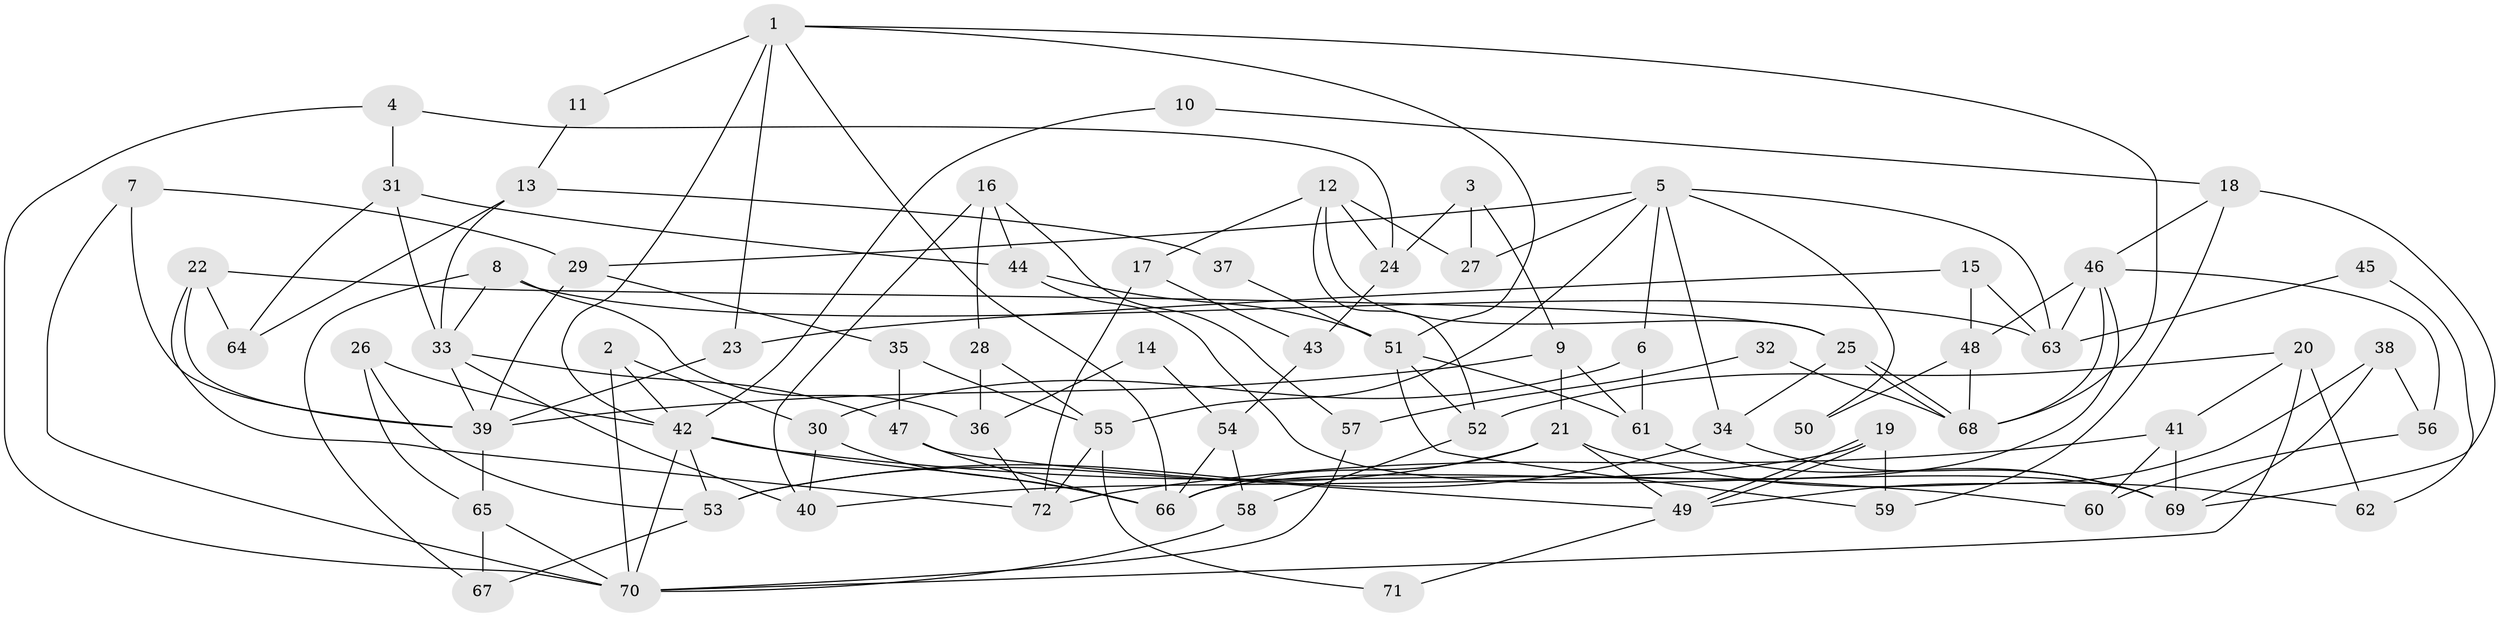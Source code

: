 // coarse degree distribution, {4: 0.19444444444444445, 7: 0.1388888888888889, 3: 0.16666666666666666, 5: 0.19444444444444445, 8: 0.1388888888888889, 6: 0.08333333333333333, 2: 0.05555555555555555, 12: 0.027777777777777776}
// Generated by graph-tools (version 1.1) at 2025/37/03/04/25 23:37:08]
// undirected, 72 vertices, 144 edges
graph export_dot {
  node [color=gray90,style=filled];
  1;
  2;
  3;
  4;
  5;
  6;
  7;
  8;
  9;
  10;
  11;
  12;
  13;
  14;
  15;
  16;
  17;
  18;
  19;
  20;
  21;
  22;
  23;
  24;
  25;
  26;
  27;
  28;
  29;
  30;
  31;
  32;
  33;
  34;
  35;
  36;
  37;
  38;
  39;
  40;
  41;
  42;
  43;
  44;
  45;
  46;
  47;
  48;
  49;
  50;
  51;
  52;
  53;
  54;
  55;
  56;
  57;
  58;
  59;
  60;
  61;
  62;
  63;
  64;
  65;
  66;
  67;
  68;
  69;
  70;
  71;
  72;
  1 -- 68;
  1 -- 42;
  1 -- 11;
  1 -- 23;
  1 -- 51;
  1 -- 66;
  2 -- 70;
  2 -- 42;
  2 -- 30;
  3 -- 27;
  3 -- 9;
  3 -- 24;
  4 -- 31;
  4 -- 70;
  4 -- 24;
  5 -- 34;
  5 -- 6;
  5 -- 27;
  5 -- 29;
  5 -- 50;
  5 -- 55;
  5 -- 63;
  6 -- 61;
  6 -- 30;
  7 -- 29;
  7 -- 70;
  7 -- 39;
  8 -- 33;
  8 -- 67;
  8 -- 36;
  8 -- 63;
  9 -- 39;
  9 -- 61;
  9 -- 21;
  10 -- 42;
  10 -- 18;
  11 -- 13;
  12 -- 24;
  12 -- 17;
  12 -- 25;
  12 -- 27;
  12 -- 52;
  13 -- 64;
  13 -- 33;
  13 -- 37;
  14 -- 54;
  14 -- 36;
  15 -- 48;
  15 -- 63;
  15 -- 23;
  16 -- 44;
  16 -- 28;
  16 -- 40;
  16 -- 57;
  17 -- 43;
  17 -- 72;
  18 -- 46;
  18 -- 59;
  18 -- 69;
  19 -- 40;
  19 -- 49;
  19 -- 49;
  19 -- 59;
  20 -- 41;
  20 -- 70;
  20 -- 52;
  20 -- 62;
  21 -- 49;
  21 -- 53;
  21 -- 62;
  21 -- 66;
  22 -- 39;
  22 -- 25;
  22 -- 64;
  22 -- 72;
  23 -- 39;
  24 -- 43;
  25 -- 68;
  25 -- 68;
  25 -- 34;
  26 -- 53;
  26 -- 42;
  26 -- 65;
  28 -- 55;
  28 -- 36;
  29 -- 39;
  29 -- 35;
  30 -- 66;
  30 -- 40;
  31 -- 44;
  31 -- 33;
  31 -- 64;
  32 -- 57;
  32 -- 68;
  33 -- 40;
  33 -- 39;
  33 -- 47;
  34 -- 53;
  34 -- 69;
  35 -- 47;
  35 -- 55;
  36 -- 72;
  37 -- 51;
  38 -- 49;
  38 -- 69;
  38 -- 56;
  39 -- 65;
  41 -- 69;
  41 -- 72;
  41 -- 60;
  42 -- 60;
  42 -- 66;
  42 -- 53;
  42 -- 70;
  43 -- 54;
  44 -- 69;
  44 -- 51;
  45 -- 63;
  45 -- 62;
  46 -- 66;
  46 -- 63;
  46 -- 48;
  46 -- 56;
  46 -- 68;
  47 -- 66;
  47 -- 49;
  48 -- 68;
  48 -- 50;
  49 -- 71;
  51 -- 52;
  51 -- 59;
  51 -- 61;
  52 -- 58;
  53 -- 67;
  54 -- 58;
  54 -- 66;
  55 -- 71;
  55 -- 72;
  56 -- 60;
  57 -- 70;
  58 -- 70;
  61 -- 69;
  65 -- 67;
  65 -- 70;
}
